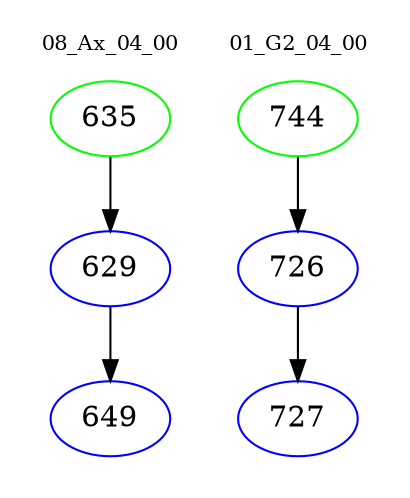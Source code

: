 digraph{
subgraph cluster_0 {
color = white
label = "08_Ax_04_00";
fontsize=10;
T0_635 [label="635", color="green"]
T0_635 -> T0_629 [color="black"]
T0_629 [label="629", color="blue"]
T0_629 -> T0_649 [color="black"]
T0_649 [label="649", color="blue"]
}
subgraph cluster_1 {
color = white
label = "01_G2_04_00";
fontsize=10;
T1_744 [label="744", color="green"]
T1_744 -> T1_726 [color="black"]
T1_726 [label="726", color="blue"]
T1_726 -> T1_727 [color="black"]
T1_727 [label="727", color="blue"]
}
}
